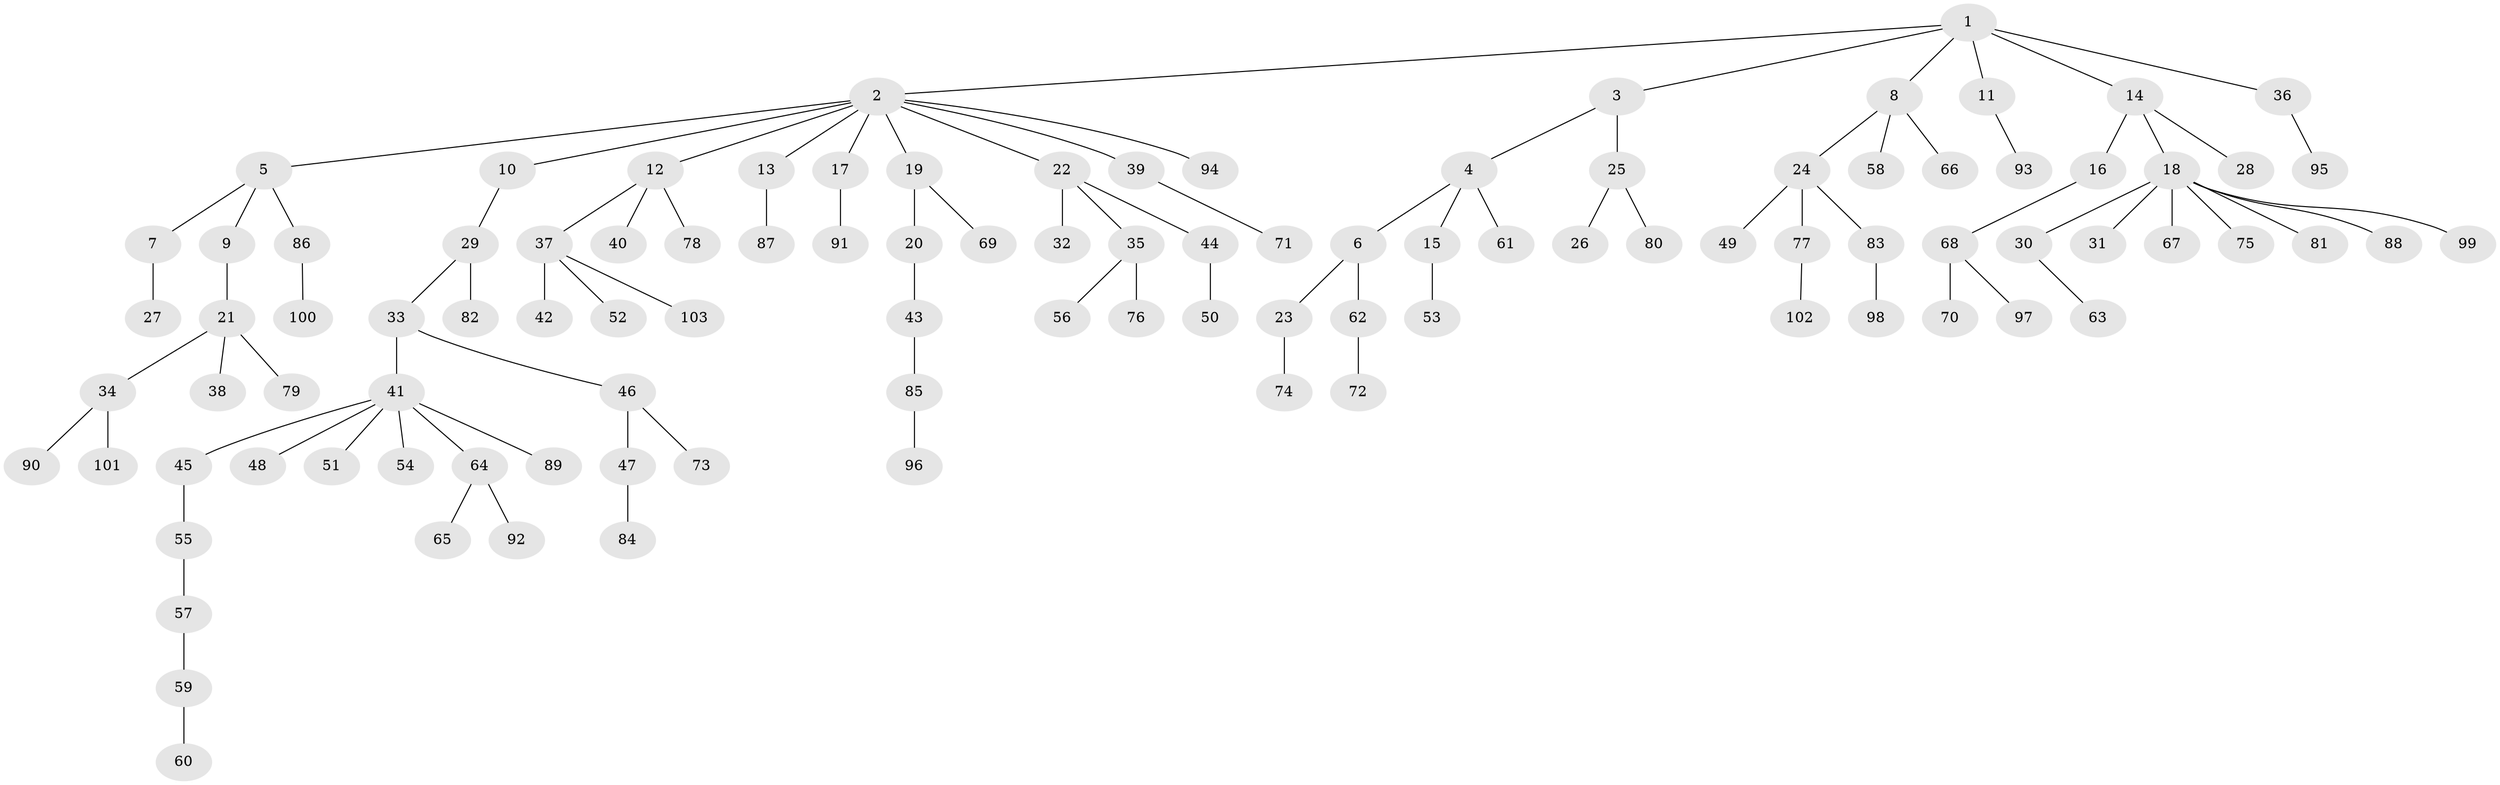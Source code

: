 // coarse degree distribution, {7: 0.031746031746031744, 2: 0.20634920634920634, 4: 0.015873015873015872, 1: 0.5555555555555556, 3: 0.15873015873015872, 6: 0.015873015873015872, 9: 0.015873015873015872}
// Generated by graph-tools (version 1.1) at 2025/37/03/04/25 23:37:27]
// undirected, 103 vertices, 102 edges
graph export_dot {
  node [color=gray90,style=filled];
  1;
  2;
  3;
  4;
  5;
  6;
  7;
  8;
  9;
  10;
  11;
  12;
  13;
  14;
  15;
  16;
  17;
  18;
  19;
  20;
  21;
  22;
  23;
  24;
  25;
  26;
  27;
  28;
  29;
  30;
  31;
  32;
  33;
  34;
  35;
  36;
  37;
  38;
  39;
  40;
  41;
  42;
  43;
  44;
  45;
  46;
  47;
  48;
  49;
  50;
  51;
  52;
  53;
  54;
  55;
  56;
  57;
  58;
  59;
  60;
  61;
  62;
  63;
  64;
  65;
  66;
  67;
  68;
  69;
  70;
  71;
  72;
  73;
  74;
  75;
  76;
  77;
  78;
  79;
  80;
  81;
  82;
  83;
  84;
  85;
  86;
  87;
  88;
  89;
  90;
  91;
  92;
  93;
  94;
  95;
  96;
  97;
  98;
  99;
  100;
  101;
  102;
  103;
  1 -- 2;
  1 -- 3;
  1 -- 8;
  1 -- 11;
  1 -- 14;
  1 -- 36;
  2 -- 5;
  2 -- 10;
  2 -- 12;
  2 -- 13;
  2 -- 17;
  2 -- 19;
  2 -- 22;
  2 -- 39;
  2 -- 94;
  3 -- 4;
  3 -- 25;
  4 -- 6;
  4 -- 15;
  4 -- 61;
  5 -- 7;
  5 -- 9;
  5 -- 86;
  6 -- 23;
  6 -- 62;
  7 -- 27;
  8 -- 24;
  8 -- 58;
  8 -- 66;
  9 -- 21;
  10 -- 29;
  11 -- 93;
  12 -- 37;
  12 -- 40;
  12 -- 78;
  13 -- 87;
  14 -- 16;
  14 -- 18;
  14 -- 28;
  15 -- 53;
  16 -- 68;
  17 -- 91;
  18 -- 30;
  18 -- 31;
  18 -- 67;
  18 -- 75;
  18 -- 81;
  18 -- 88;
  18 -- 99;
  19 -- 20;
  19 -- 69;
  20 -- 43;
  21 -- 34;
  21 -- 38;
  21 -- 79;
  22 -- 32;
  22 -- 35;
  22 -- 44;
  23 -- 74;
  24 -- 49;
  24 -- 77;
  24 -- 83;
  25 -- 26;
  25 -- 80;
  29 -- 33;
  29 -- 82;
  30 -- 63;
  33 -- 41;
  33 -- 46;
  34 -- 90;
  34 -- 101;
  35 -- 56;
  35 -- 76;
  36 -- 95;
  37 -- 42;
  37 -- 52;
  37 -- 103;
  39 -- 71;
  41 -- 45;
  41 -- 48;
  41 -- 51;
  41 -- 54;
  41 -- 64;
  41 -- 89;
  43 -- 85;
  44 -- 50;
  45 -- 55;
  46 -- 47;
  46 -- 73;
  47 -- 84;
  55 -- 57;
  57 -- 59;
  59 -- 60;
  62 -- 72;
  64 -- 65;
  64 -- 92;
  68 -- 70;
  68 -- 97;
  77 -- 102;
  83 -- 98;
  85 -- 96;
  86 -- 100;
}
